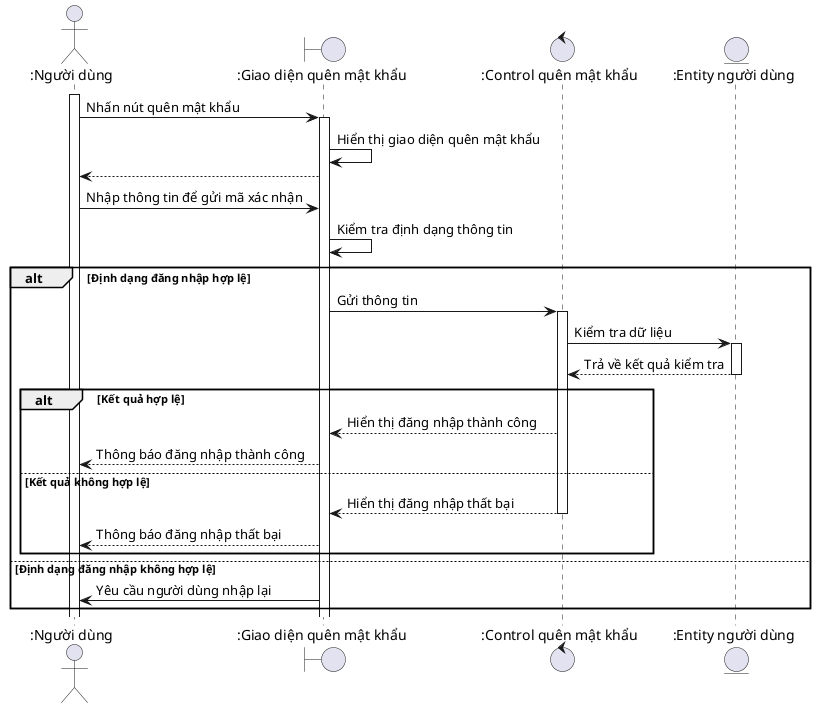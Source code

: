 @startuml

actor ":Người dùng" as User
boundary ":Giao diện quên mật khẩu" as ClientApp
control ":Control quên mật khẩu" as Control
entity ":Entity người dùng" as Entity

activate User
User -> ClientApp: Nhấn nút quên mật khẩu
activate ClientApp
ClientApp -> ClientApp: Hiển thị giao diện quên mật khẩu
ClientApp --> User
User -> ClientApp: Nhập thông tin để gửi mã xác nhận
ClientApp -> ClientApp: Kiểm tra định dạng thông tin
alt Định dạng đăng nhập hợp lệ
  ClientApp -> Control: Gửi thông tin 
  activate Control
  Control -> Entity: Kiểm tra dữ liệu
  activate Entity
  Entity --> Control: Trả về kết quả kiểm tra
  deactivate Entity
  alt Kết quả hợp lệ
    Control --> ClientApp: Hiển thị đăng nhập thành công
    ClientApp --> User: Thông báo đăng nhập thành công
  else Kết quả không hợp lệ
    Control --> ClientApp: Hiển thị đăng nhập thất bại
    deactivate Control
    ClientApp --> User: Thông báo đăng nhập thất bại 
  end

else Định dạng đăng nhập không hợp lệ
  ClientApp -> User: Yêu cầu người dùng nhập lại
end
@enduml
